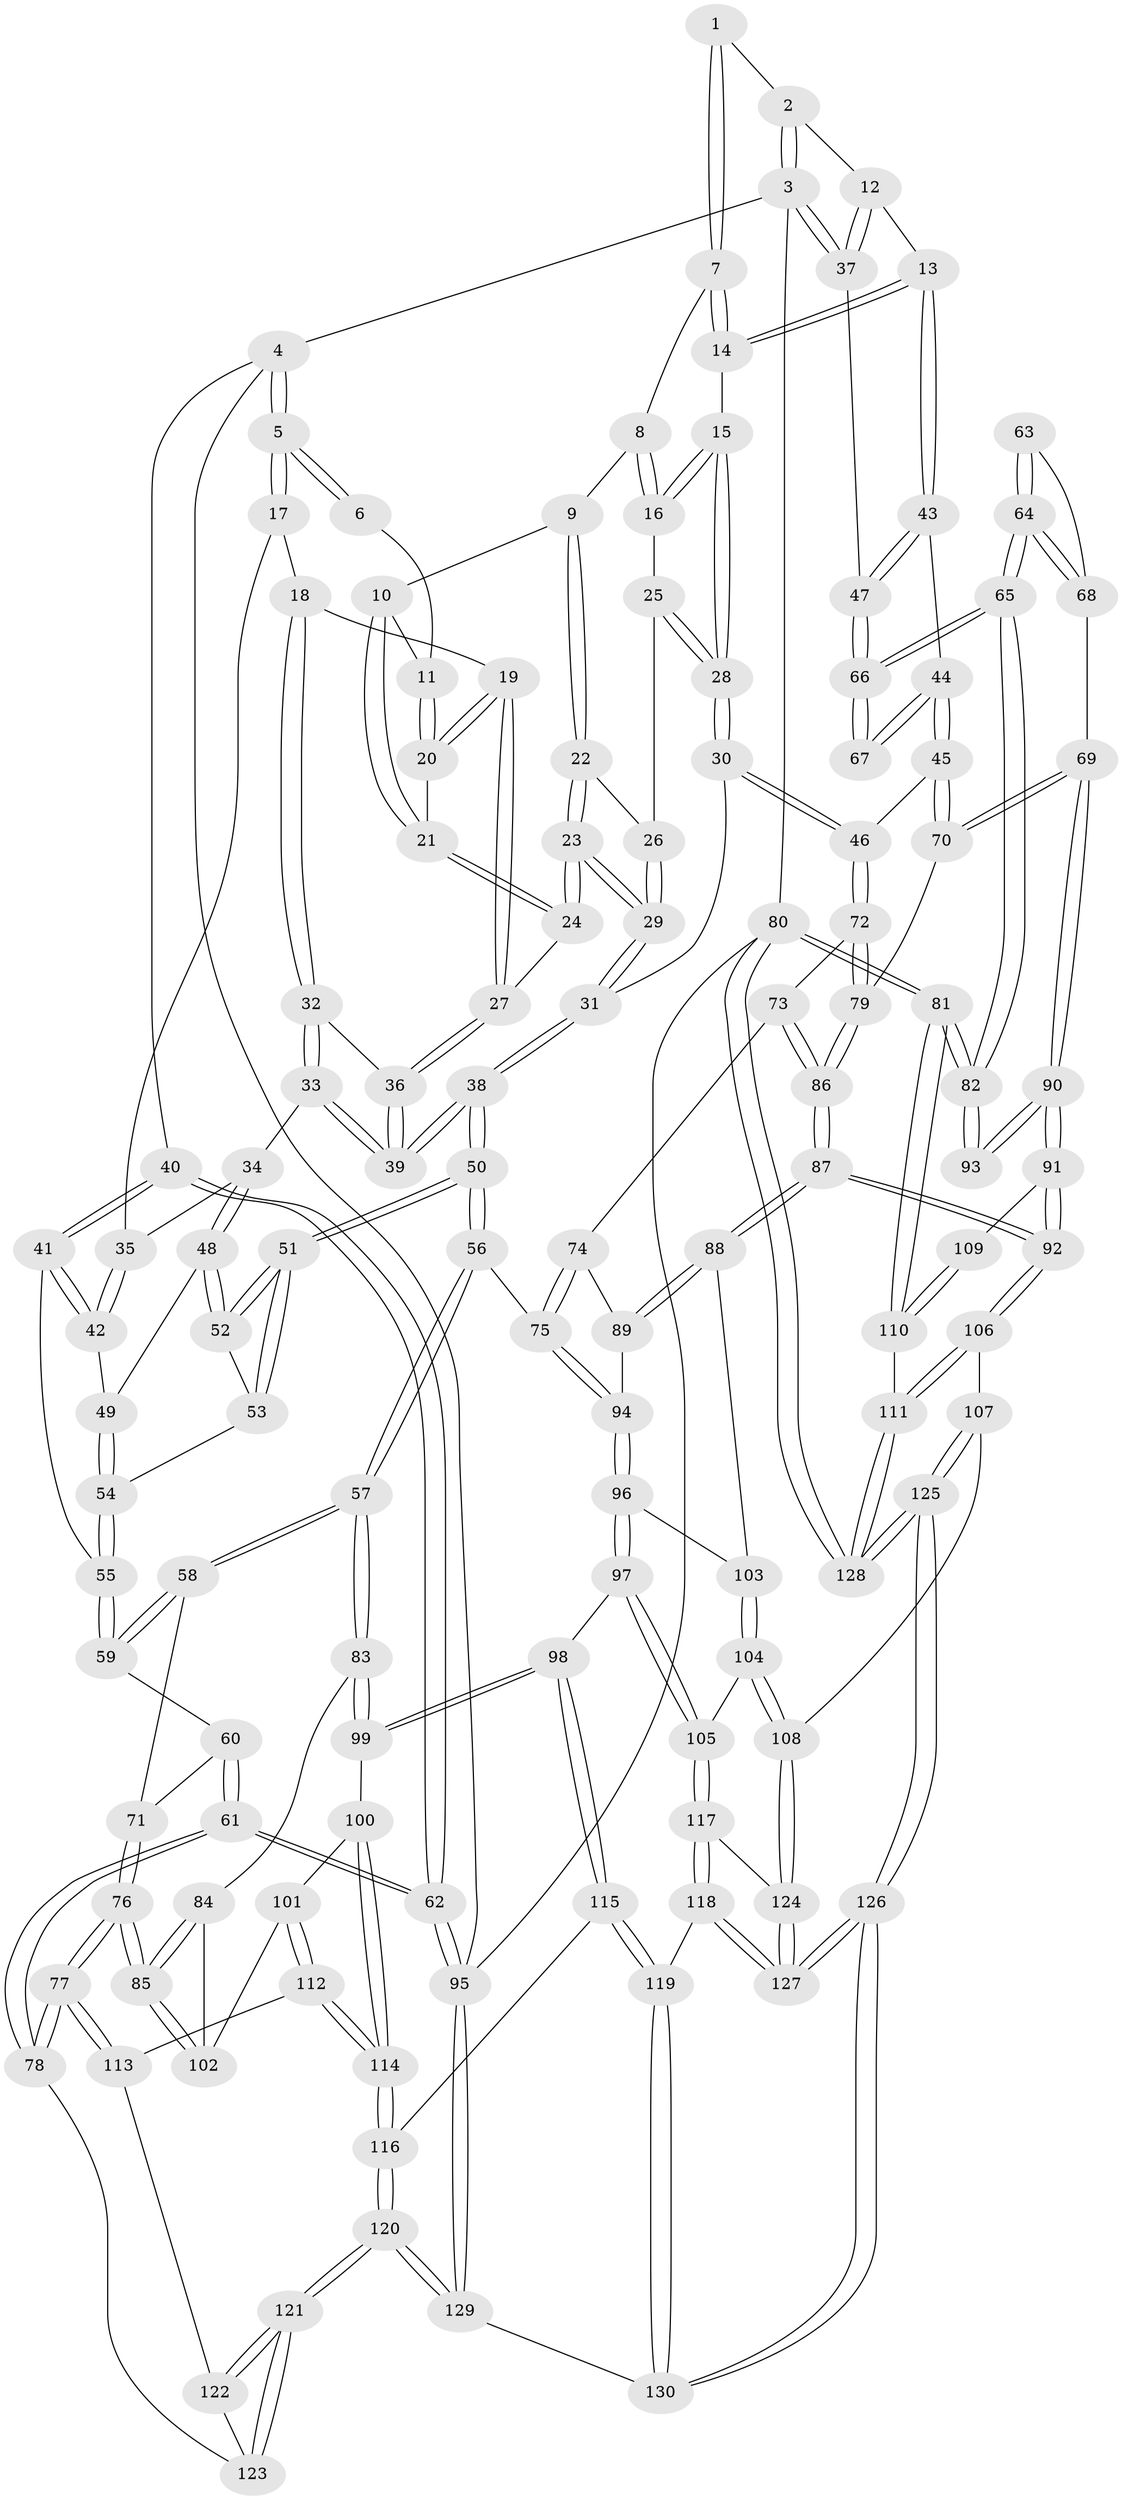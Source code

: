 // coarse degree distribution, {3: 0.17721518987341772, 4: 0.45569620253164556, 7: 0.012658227848101266, 5: 0.21518987341772153, 6: 0.12658227848101267, 2: 0.012658227848101266}
// Generated by graph-tools (version 1.1) at 2025/42/03/06/25 10:42:34]
// undirected, 130 vertices, 322 edges
graph export_dot {
graph [start="1"]
  node [color=gray90,style=filled];
  1 [pos="+0.4270039016915218+0"];
  2 [pos="+0.7660407642945135+0"];
  3 [pos="+1+0"];
  4 [pos="+0+0"];
  5 [pos="+0+0"];
  6 [pos="+0.2526426177113406+0"];
  7 [pos="+0.4286867385837988+0"];
  8 [pos="+0.42445131743382863+0"];
  9 [pos="+0.4111956181922165+0.015852422749871895"];
  10 [pos="+0.310953922862144+0.10643139939402815"];
  11 [pos="+0.2082665693872879+0.11413648987752713"];
  12 [pos="+0.7387258710223766+0.1535666343199591"];
  13 [pos="+0.7347046718661222+0.1810860534367873"];
  14 [pos="+0.6881053342932788+0.18960773973819925"];
  15 [pos="+0.6748330391599318+0.19579081806701304"];
  16 [pos="+0.5348340009687516+0.14436312113947375"];
  17 [pos="+0.10620079736600094+0.16477215162128275"];
  18 [pos="+0.14057652667960488+0.17397829946598808"];
  19 [pos="+0.14638078025266812+0.1716100763570408"];
  20 [pos="+0.1969336584594617+0.13861784541129843"];
  21 [pos="+0.2771871040287715+0.17163062026283335"];
  22 [pos="+0.4081813468263235+0.08173323530289679"];
  23 [pos="+0.31118085445280147+0.2302881106672082"];
  24 [pos="+0.3076080857189868+0.2293305918110712"];
  25 [pos="+0.5040498268040629+0.1936761233522613"];
  26 [pos="+0.4348868141609829+0.18078917209027134"];
  27 [pos="+0.28368461382467913+0.23893305796278896"];
  28 [pos="+0.554783080793813+0.3106375158207631"];
  29 [pos="+0.4007108973820777+0.3103722345635871"];
  30 [pos="+0.5131051759244785+0.38184524789438384"];
  31 [pos="+0.43341664155443343+0.38939312847831686"];
  32 [pos="+0.17692127723601894+0.2802232028481708"];
  33 [pos="+0.13148437871101293+0.33183339512810617"];
  34 [pos="+0.12807982782020932+0.3340392440922826"];
  35 [pos="+0.048750658987107606+0.24892698177162795"];
  36 [pos="+0.22085983514833446+0.289549117329558"];
  37 [pos="+1+0"];
  38 [pos="+0.33828205021617047+0.4777085124699916"];
  39 [pos="+0.28740688297744066+0.41233919293864724"];
  40 [pos="+0+0.3120391599778973"];
  41 [pos="+0+0.31667638363934764"];
  42 [pos="+0+0.3064077809937938"];
  43 [pos="+0.7641854037767591+0.20694261664213703"];
  44 [pos="+0.7972032923539821+0.3987901820673032"];
  45 [pos="+0.7934251845507801+0.40218394293037873"];
  46 [pos="+0.5873550949761207+0.4371384158062786"];
  47 [pos="+1+0.1647441534847679"];
  48 [pos="+0.11961372940031391+0.348891246212036"];
  49 [pos="+0+0.3288728361582657"];
  50 [pos="+0.32668492306597885+0.5000935843306491"];
  51 [pos="+0.25801728680796154+0.46537439730059776"];
  52 [pos="+0.11879044224354343+0.35883348513980945"];
  53 [pos="+0.09092168187806832+0.41857292480078057"];
  54 [pos="+0.09039064529286307+0.4191050230659907"];
  55 [pos="+0.07142121310600373+0.4483617400400228"];
  56 [pos="+0.3223458417660311+0.5171798766600252"];
  57 [pos="+0.31701569915164507+0.5231196745281664"];
  58 [pos="+0.22102546697181885+0.516767109430079"];
  59 [pos="+0.07037311971896579+0.4619458453732757"];
  60 [pos="+0.061138925005654224+0.47804599693535726"];
  61 [pos="+0+0.7158291128791402"];
  62 [pos="+0+0.7189698100113918"];
  63 [pos="+0.8746697528595657+0.49695588892155956"];
  64 [pos="+1+0.5777571621644441"];
  65 [pos="+1+0.5811658756650305"];
  66 [pos="+1+0.36229196059117763"];
  67 [pos="+0.804400961672502+0.40005912933754195"];
  68 [pos="+0.872232648176694+0.5753128558724561"];
  69 [pos="+0.8207592565296101+0.6011156145094076"];
  70 [pos="+0.7705917666277783+0.5609263073271811"];
  71 [pos="+0.1283795893571488+0.5401727750113104"];
  72 [pos="+0.6059210339140645+0.526737490604269"];
  73 [pos="+0.5922981134287792+0.5634831905758115"];
  74 [pos="+0.5699867272154981+0.5820114547955662"];
  75 [pos="+0.40592656313189923+0.5805412913464266"];
  76 [pos="+0+0.7240118219828875"];
  77 [pos="+0+0.7244989538945753"];
  78 [pos="+0+0.726979518260704"];
  79 [pos="+0.7320993119699541+0.5766414022682996"];
  80 [pos="+1+1"];
  81 [pos="+1+0.8215472881222546"];
  82 [pos="+1+0.8002544278323612"];
  83 [pos="+0.3096812233307015+0.5392447712958309"];
  84 [pos="+0.26824564871646595+0.5734120172962621"];
  85 [pos="+0+0.7182132421211398"];
  86 [pos="+0.6753078201855722+0.7095596464919856"];
  87 [pos="+0.6754444100801317+0.7373114050899058"];
  88 [pos="+0.6149844647448452+0.7210665398367315"];
  89 [pos="+0.5473674650744941+0.6391880699754751"];
  90 [pos="+0.8281693362257179+0.6395986771239061"];
  91 [pos="+0.7100289067202258+0.7515717229246278"];
  92 [pos="+0.6894562360089058+0.7592757182011298"];
  93 [pos="+0.919928135950666+0.7186854059760072"];
  94 [pos="+0.47452735815429337+0.6771868302937776"];
  95 [pos="+0+1"];
  96 [pos="+0.4761805933733279+0.7200279463798195"];
  97 [pos="+0.36588346170480185+0.7904394198044027"];
  98 [pos="+0.3515925230090721+0.7928422949429555"];
  99 [pos="+0.3346867968037984+0.7812709241326095"];
  100 [pos="+0.30498763594211165+0.7856771878465563"];
  101 [pos="+0.23935394407892874+0.786867610621683"];
  102 [pos="+0.19980071920471723+0.7609734527408897"];
  103 [pos="+0.5004065879286449+0.7355370839120963"];
  104 [pos="+0.5306175466772596+0.8381322970839251"];
  105 [pos="+0.502659612055095+0.8614210860436025"];
  106 [pos="+0.6842499631629442+0.8113050305471063"];
  107 [pos="+0.6782823781754984+0.8183625441115511"];
  108 [pos="+0.642947929561997+0.8369651139034251"];
  109 [pos="+0.802698940639231+0.754012199774687"];
  110 [pos="+0.8711479087681051+0.8544658684201574"];
  111 [pos="+0.7999292969629037+0.8765742421314693"];
  112 [pos="+0.20117070969507098+0.8664037988219588"];
  113 [pos="+0.16939168243031377+0.8691247865505572"];
  114 [pos="+0.236055002083489+0.9288676254408933"];
  115 [pos="+0.3534190714284578+0.8487780869542298"];
  116 [pos="+0.24182695961402018+0.9469675938106873"];
  117 [pos="+0.5005433151587776+0.8706486047686289"];
  118 [pos="+0.4861309448229192+0.9170078348205298"];
  119 [pos="+0.3978448801068179+0.9554124524146789"];
  120 [pos="+0.21510361911195602+1"];
  121 [pos="+0.12605627868288927+0.9896241243054278"];
  122 [pos="+0.15159412329390218+0.9009332896676492"];
  123 [pos="+0.009157885394348683+0.8349954116092313"];
  124 [pos="+0.5980490392872083+0.9327131453230176"];
  125 [pos="+0.742599023060416+1"];
  126 [pos="+0.635133071088827+1"];
  127 [pos="+0.5741621287486682+1"];
  128 [pos="+0.7956910287948618+1"];
  129 [pos="+0.21559666614776238+1"];
  130 [pos="+0.30830115886969073+1"];
  1 -- 2;
  1 -- 7;
  1 -- 7;
  2 -- 3;
  2 -- 3;
  2 -- 12;
  3 -- 4;
  3 -- 37;
  3 -- 37;
  3 -- 80;
  4 -- 5;
  4 -- 5;
  4 -- 40;
  4 -- 95;
  5 -- 6;
  5 -- 6;
  5 -- 17;
  5 -- 17;
  6 -- 11;
  7 -- 8;
  7 -- 14;
  7 -- 14;
  8 -- 9;
  8 -- 16;
  8 -- 16;
  9 -- 10;
  9 -- 22;
  9 -- 22;
  10 -- 11;
  10 -- 21;
  10 -- 21;
  11 -- 20;
  11 -- 20;
  12 -- 13;
  12 -- 37;
  12 -- 37;
  13 -- 14;
  13 -- 14;
  13 -- 43;
  13 -- 43;
  14 -- 15;
  15 -- 16;
  15 -- 16;
  15 -- 28;
  15 -- 28;
  16 -- 25;
  17 -- 18;
  17 -- 35;
  18 -- 19;
  18 -- 32;
  18 -- 32;
  19 -- 20;
  19 -- 20;
  19 -- 27;
  19 -- 27;
  20 -- 21;
  21 -- 24;
  21 -- 24;
  22 -- 23;
  22 -- 23;
  22 -- 26;
  23 -- 24;
  23 -- 24;
  23 -- 29;
  23 -- 29;
  24 -- 27;
  25 -- 26;
  25 -- 28;
  25 -- 28;
  26 -- 29;
  26 -- 29;
  27 -- 36;
  27 -- 36;
  28 -- 30;
  28 -- 30;
  29 -- 31;
  29 -- 31;
  30 -- 31;
  30 -- 46;
  30 -- 46;
  31 -- 38;
  31 -- 38;
  32 -- 33;
  32 -- 33;
  32 -- 36;
  33 -- 34;
  33 -- 39;
  33 -- 39;
  34 -- 35;
  34 -- 48;
  34 -- 48;
  35 -- 42;
  35 -- 42;
  36 -- 39;
  36 -- 39;
  37 -- 47;
  38 -- 39;
  38 -- 39;
  38 -- 50;
  38 -- 50;
  40 -- 41;
  40 -- 41;
  40 -- 62;
  40 -- 62;
  41 -- 42;
  41 -- 42;
  41 -- 55;
  42 -- 49;
  43 -- 44;
  43 -- 47;
  43 -- 47;
  44 -- 45;
  44 -- 45;
  44 -- 67;
  44 -- 67;
  45 -- 46;
  45 -- 70;
  45 -- 70;
  46 -- 72;
  46 -- 72;
  47 -- 66;
  47 -- 66;
  48 -- 49;
  48 -- 52;
  48 -- 52;
  49 -- 54;
  49 -- 54;
  50 -- 51;
  50 -- 51;
  50 -- 56;
  50 -- 56;
  51 -- 52;
  51 -- 52;
  51 -- 53;
  51 -- 53;
  52 -- 53;
  53 -- 54;
  54 -- 55;
  54 -- 55;
  55 -- 59;
  55 -- 59;
  56 -- 57;
  56 -- 57;
  56 -- 75;
  57 -- 58;
  57 -- 58;
  57 -- 83;
  57 -- 83;
  58 -- 59;
  58 -- 59;
  58 -- 71;
  59 -- 60;
  60 -- 61;
  60 -- 61;
  60 -- 71;
  61 -- 62;
  61 -- 62;
  61 -- 78;
  61 -- 78;
  62 -- 95;
  62 -- 95;
  63 -- 64;
  63 -- 64;
  63 -- 68;
  64 -- 65;
  64 -- 65;
  64 -- 68;
  64 -- 68;
  65 -- 66;
  65 -- 66;
  65 -- 82;
  65 -- 82;
  66 -- 67;
  66 -- 67;
  68 -- 69;
  69 -- 70;
  69 -- 70;
  69 -- 90;
  69 -- 90;
  70 -- 79;
  71 -- 76;
  71 -- 76;
  72 -- 73;
  72 -- 79;
  72 -- 79;
  73 -- 74;
  73 -- 86;
  73 -- 86;
  74 -- 75;
  74 -- 75;
  74 -- 89;
  75 -- 94;
  75 -- 94;
  76 -- 77;
  76 -- 77;
  76 -- 85;
  76 -- 85;
  77 -- 78;
  77 -- 78;
  77 -- 113;
  77 -- 113;
  78 -- 123;
  79 -- 86;
  79 -- 86;
  80 -- 81;
  80 -- 81;
  80 -- 128;
  80 -- 128;
  80 -- 95;
  81 -- 82;
  81 -- 82;
  81 -- 110;
  81 -- 110;
  82 -- 93;
  82 -- 93;
  83 -- 84;
  83 -- 99;
  83 -- 99;
  84 -- 85;
  84 -- 85;
  84 -- 102;
  85 -- 102;
  85 -- 102;
  86 -- 87;
  86 -- 87;
  87 -- 88;
  87 -- 88;
  87 -- 92;
  87 -- 92;
  88 -- 89;
  88 -- 89;
  88 -- 103;
  89 -- 94;
  90 -- 91;
  90 -- 91;
  90 -- 93;
  90 -- 93;
  91 -- 92;
  91 -- 92;
  91 -- 109;
  92 -- 106;
  92 -- 106;
  94 -- 96;
  94 -- 96;
  95 -- 129;
  95 -- 129;
  96 -- 97;
  96 -- 97;
  96 -- 103;
  97 -- 98;
  97 -- 105;
  97 -- 105;
  98 -- 99;
  98 -- 99;
  98 -- 115;
  98 -- 115;
  99 -- 100;
  100 -- 101;
  100 -- 114;
  100 -- 114;
  101 -- 102;
  101 -- 112;
  101 -- 112;
  103 -- 104;
  103 -- 104;
  104 -- 105;
  104 -- 108;
  104 -- 108;
  105 -- 117;
  105 -- 117;
  106 -- 107;
  106 -- 111;
  106 -- 111;
  107 -- 108;
  107 -- 125;
  107 -- 125;
  108 -- 124;
  108 -- 124;
  109 -- 110;
  109 -- 110;
  110 -- 111;
  111 -- 128;
  111 -- 128;
  112 -- 113;
  112 -- 114;
  112 -- 114;
  113 -- 122;
  114 -- 116;
  114 -- 116;
  115 -- 116;
  115 -- 119;
  115 -- 119;
  116 -- 120;
  116 -- 120;
  117 -- 118;
  117 -- 118;
  117 -- 124;
  118 -- 119;
  118 -- 127;
  118 -- 127;
  119 -- 130;
  119 -- 130;
  120 -- 121;
  120 -- 121;
  120 -- 129;
  120 -- 129;
  121 -- 122;
  121 -- 122;
  121 -- 123;
  121 -- 123;
  122 -- 123;
  124 -- 127;
  124 -- 127;
  125 -- 126;
  125 -- 126;
  125 -- 128;
  125 -- 128;
  126 -- 127;
  126 -- 127;
  126 -- 130;
  126 -- 130;
  129 -- 130;
}
